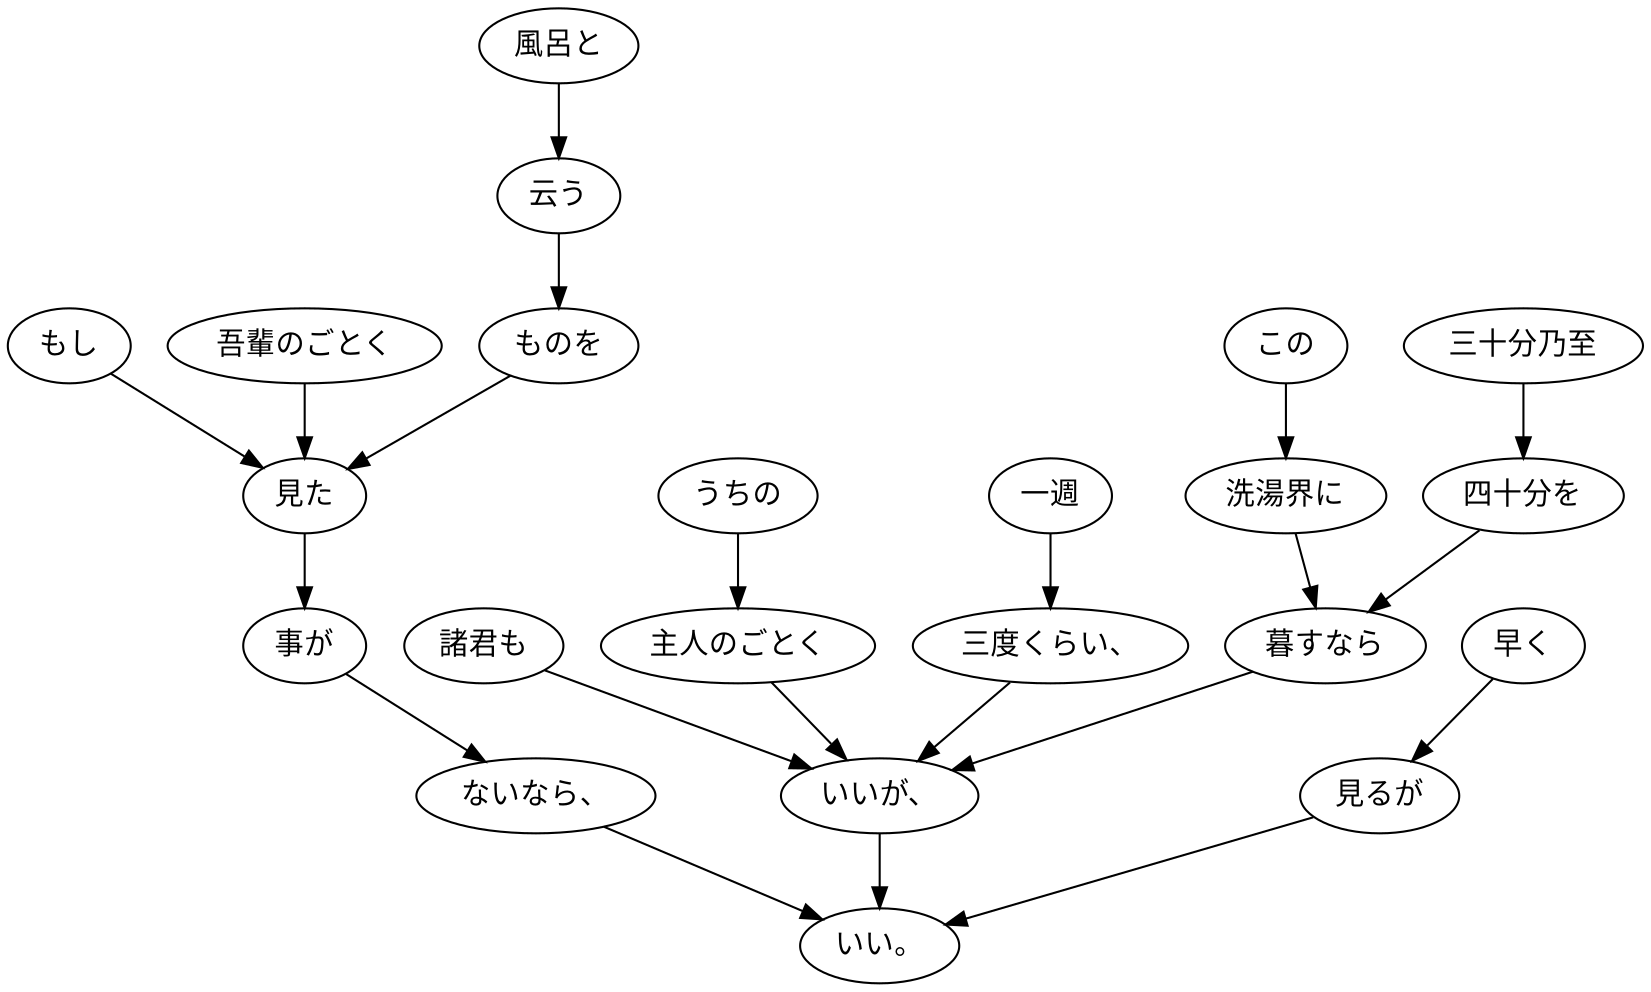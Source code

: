 digraph graph4245 {
	node0 [label="諸君も"];
	node1 [label="うちの"];
	node2 [label="主人のごとく"];
	node3 [label="一週"];
	node4 [label="三度くらい、"];
	node5 [label="この"];
	node6 [label="洗湯界に"];
	node7 [label="三十分乃至"];
	node8 [label="四十分を"];
	node9 [label="暮すなら"];
	node10 [label="いいが、"];
	node11 [label="もし"];
	node12 [label="吾輩のごとく"];
	node13 [label="風呂と"];
	node14 [label="云う"];
	node15 [label="ものを"];
	node16 [label="見た"];
	node17 [label="事が"];
	node18 [label="ないなら、"];
	node19 [label="早く"];
	node20 [label="見るが"];
	node21 [label="いい。"];
	node0 -> node10;
	node1 -> node2;
	node2 -> node10;
	node3 -> node4;
	node4 -> node10;
	node5 -> node6;
	node6 -> node9;
	node7 -> node8;
	node8 -> node9;
	node9 -> node10;
	node10 -> node21;
	node11 -> node16;
	node12 -> node16;
	node13 -> node14;
	node14 -> node15;
	node15 -> node16;
	node16 -> node17;
	node17 -> node18;
	node18 -> node21;
	node19 -> node20;
	node20 -> node21;
}
